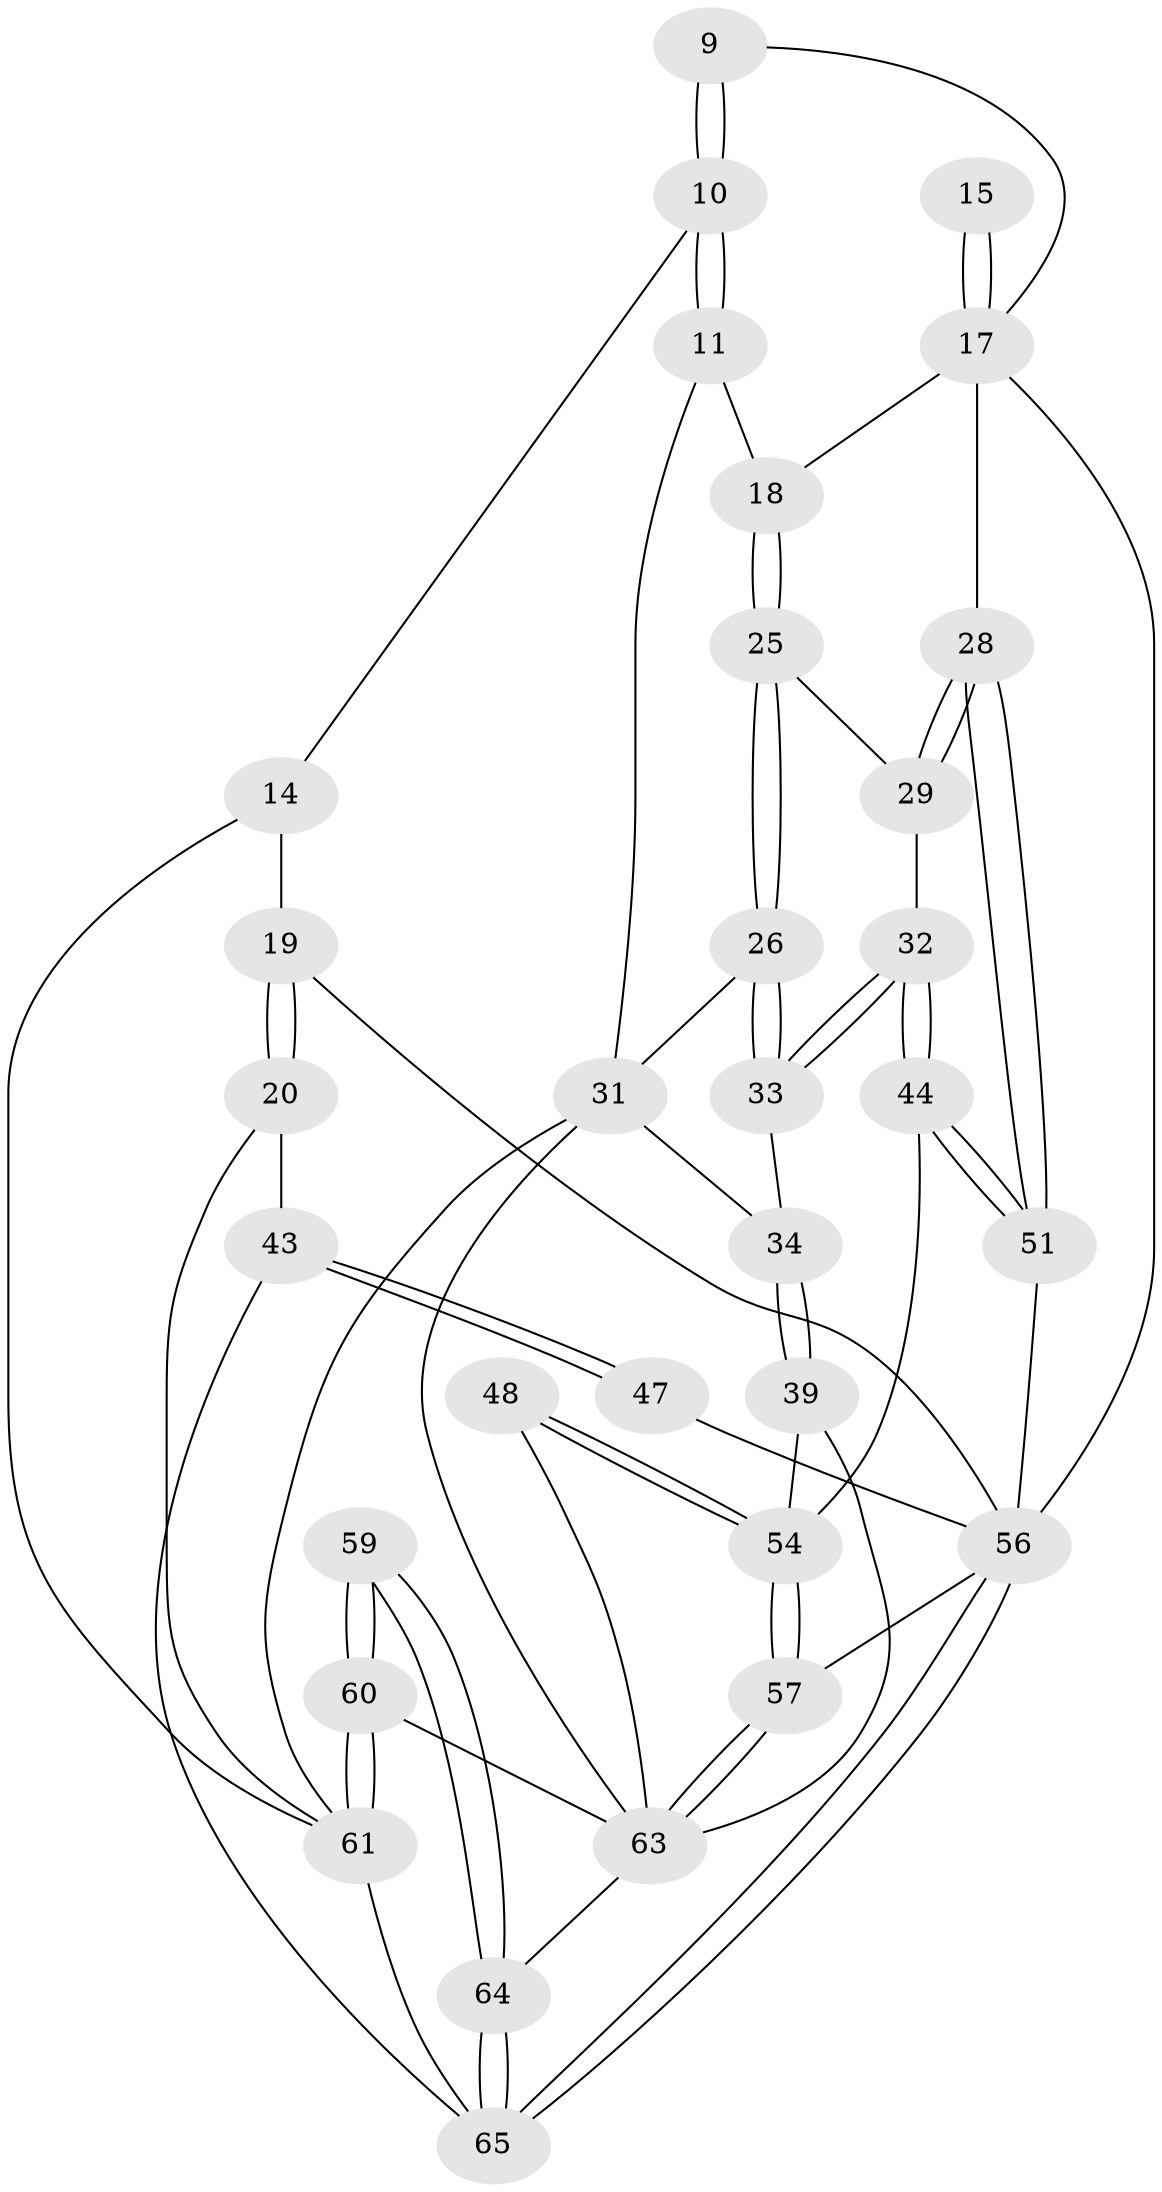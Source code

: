 // original degree distribution, {3: 0.03076923076923077, 5: 0.49230769230769234, 4: 0.26153846153846155, 6: 0.2153846153846154}
// Generated by graph-tools (version 1.1) at 2025/59/03/09/25 04:59:47]
// undirected, 32 vertices, 74 edges
graph export_dot {
graph [start="1"]
  node [color=gray90,style=filled];
  9 [pos="+0.561829757123863+0.24721408664664943"];
  10 [pos="+0.5147167997622305+0.28058952324991415",super="+5+6"];
  11 [pos="+0.5043181316749463+0.3187793766949374"];
  14 [pos="+0.3707701070157842+0.3726634630198602",super="+4"];
  15 [pos="+1+0.29391268210773913"];
  17 [pos="+0.8057792307842103+0.3693868991822339",super="+8+16"];
  18 [pos="+0.7762700704594381+0.43084213816978084"];
  19 [pos="+0.04085242067414661+0.15769158564611543",super="+3"];
  20 [pos="+0.1724038280620003+0.5394107796390819"];
  25 [pos="+0.7763085772007695+0.49124884828400217"];
  26 [pos="+0.7595583407474591+0.5081219462914444"];
  28 [pos="+1+0.5581150345630383"];
  29 [pos="+0.7940454802487983+0.4992256878030993"];
  31 [pos="+0.5366451821529574+0.6091618091287359",super="+30+27"];
  32 [pos="+0.9192646089223805+0.7091961361698828"];
  33 [pos="+0.7228004495749237+0.5641914878864943"];
  34 [pos="+0.6847678554208113+0.6132040095539535"];
  39 [pos="+0.688482113145367+0.6695163100718626"];
  43 [pos="+0.11607829183046352+0.7583993349883683",super="+21"];
  44 [pos="+0.9355481445797993+0.7319139260027431"];
  47 [pos="+0+0.6897456163342612",super="+22"];
  48 [pos="+0.7410605707186674+0.8573559095669556"];
  51 [pos="+1+0.7234683354241156"];
  54 [pos="+0.8231872836227129+0.8880862196526251",super="+45+46"];
  56 [pos="+0+1",super="+2+52+55"];
  57 [pos="+1+1"];
  59 [pos="+0.48830162230579355+1"];
  60 [pos="+0.48428413684319865+1",super="+37+36+53"];
  61 [pos="+0.277484982217755+0.8834832784952124",super="+41+38"];
  63 [pos="+0.7269282885405833+1",super="+49+50+40"];
  64 [pos="+0.515062389005331+1"];
  65 [pos="+0.21439939786751175+1",super="+62+58+42"];
  9 -- 10 [weight=2];
  9 -- 10;
  9 -- 17;
  10 -- 11;
  10 -- 11;
  10 -- 14;
  11 -- 18;
  11 -- 31;
  14 -- 19 [weight=2];
  14 -- 61;
  15 -- 17 [weight=3];
  15 -- 17;
  17 -- 18;
  17 -- 56 [weight=2];
  17 -- 28;
  18 -- 25;
  18 -- 25;
  19 -- 20;
  19 -- 20;
  19 -- 56;
  20 -- 43;
  20 -- 61;
  25 -- 26;
  25 -- 26;
  25 -- 29;
  26 -- 33;
  26 -- 33;
  26 -- 31;
  28 -- 29;
  28 -- 29;
  28 -- 51;
  28 -- 51;
  29 -- 32;
  31 -- 34;
  31 -- 63;
  31 -- 61 [weight=2];
  32 -- 33;
  32 -- 33;
  32 -- 44;
  32 -- 44;
  33 -- 34;
  34 -- 39;
  34 -- 39;
  39 -- 54;
  39 -- 63;
  43 -- 47 [weight=2];
  43 -- 47;
  43 -- 65;
  44 -- 51;
  44 -- 51;
  44 -- 54;
  47 -- 56 [weight=2];
  48 -- 54 [weight=2];
  48 -- 54;
  48 -- 63;
  51 -- 56;
  54 -- 57;
  54 -- 57;
  56 -- 65 [weight=2];
  56 -- 65;
  56 -- 57;
  57 -- 63;
  57 -- 63;
  59 -- 60 [weight=2];
  59 -- 60;
  59 -- 64;
  59 -- 64;
  60 -- 61 [weight=2];
  60 -- 61;
  60 -- 63 [weight=2];
  61 -- 65 [weight=2];
  63 -- 64;
  64 -- 65;
  64 -- 65;
}
